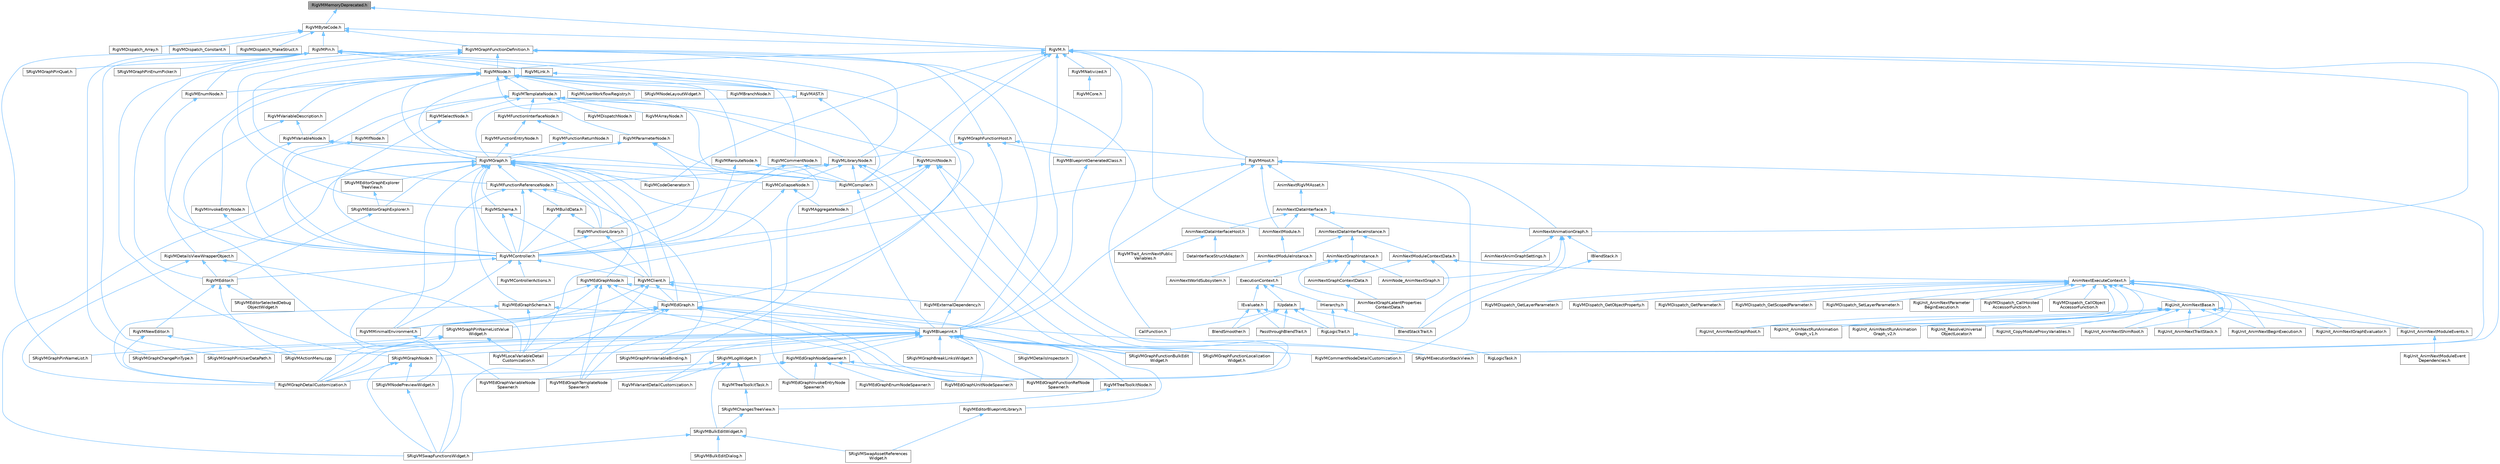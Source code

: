 digraph "RigVMMemoryDeprecated.h"
{
 // INTERACTIVE_SVG=YES
 // LATEX_PDF_SIZE
  bgcolor="transparent";
  edge [fontname=Helvetica,fontsize=10,labelfontname=Helvetica,labelfontsize=10];
  node [fontname=Helvetica,fontsize=10,shape=box,height=0.2,width=0.4];
  Node1 [id="Node000001",label="RigVMMemoryDeprecated.h",height=0.2,width=0.4,color="gray40", fillcolor="grey60", style="filled", fontcolor="black",tooltip=" "];
  Node1 -> Node2 [id="edge1_Node000001_Node000002",dir="back",color="steelblue1",style="solid",tooltip=" "];
  Node2 [id="Node000002",label="RigVM.h",height=0.2,width=0.4,color="grey40", fillcolor="white", style="filled",URL="$d0/d5e/RigVM_8h.html",tooltip=" "];
  Node2 -> Node3 [id="edge2_Node000002_Node000003",dir="back",color="steelblue1",style="solid",tooltip=" "];
  Node3 [id="Node000003",label="AnimNextAnimationGraph.h",height=0.2,width=0.4,color="grey40", fillcolor="white", style="filled",URL="$d4/dc3/AnimNextAnimationGraph_8h.html",tooltip=" "];
  Node3 -> Node4 [id="edge3_Node000003_Node000004",dir="back",color="steelblue1",style="solid",tooltip=" "];
  Node4 [id="Node000004",label="AnimNextAnimGraphSettings.h",height=0.2,width=0.4,color="grey40", fillcolor="white", style="filled",URL="$d9/da8/AnimNextAnimGraphSettings_8h.html",tooltip=" "];
  Node3 -> Node5 [id="edge4_Node000003_Node000005",dir="back",color="steelblue1",style="solid",tooltip=" "];
  Node5 [id="Node000005",label="AnimNode_AnimNextGraph.h",height=0.2,width=0.4,color="grey40", fillcolor="white", style="filled",URL="$d5/d20/AnimNode__AnimNextGraph_8h.html",tooltip=" "];
  Node3 -> Node6 [id="edge5_Node000003_Node000006",dir="back",color="steelblue1",style="solid",tooltip=" "];
  Node6 [id="Node000006",label="BlendStackTrait.h",height=0.2,width=0.4,color="grey40", fillcolor="white", style="filled",URL="$dd/dc9/BlendStackTrait_8h.html",tooltip=" "];
  Node3 -> Node7 [id="edge6_Node000003_Node000007",dir="back",color="steelblue1",style="solid",tooltip=" "];
  Node7 [id="Node000007",label="IBlendStack.h",height=0.2,width=0.4,color="grey40", fillcolor="white", style="filled",URL="$df/d73/IBlendStack_8h.html",tooltip=" "];
  Node7 -> Node6 [id="edge7_Node000007_Node000006",dir="back",color="steelblue1",style="solid",tooltip=" "];
  Node2 -> Node8 [id="edge8_Node000002_Node000008",dir="back",color="steelblue1",style="solid",tooltip=" "];
  Node8 [id="Node000008",label="AnimNextModule.h",height=0.2,width=0.4,color="grey40", fillcolor="white", style="filled",URL="$d1/dac/AnimNextModule_8h.html",tooltip=" "];
  Node8 -> Node9 [id="edge9_Node000008_Node000009",dir="back",color="steelblue1",style="solid",tooltip=" "];
  Node9 [id="Node000009",label="AnimNextModuleInstance.h",height=0.2,width=0.4,color="grey40", fillcolor="white", style="filled",URL="$d7/dbe/AnimNextModuleInstance_8h.html",tooltip=" "];
  Node9 -> Node10 [id="edge10_Node000009_Node000010",dir="back",color="steelblue1",style="solid",tooltip=" "];
  Node10 [id="Node000010",label="AnimNextWorldSubsystem.h",height=0.2,width=0.4,color="grey40", fillcolor="white", style="filled",URL="$df/d2f/AnimNextWorldSubsystem_8h.html",tooltip=" "];
  Node2 -> Node11 [id="edge11_Node000002_Node000011",dir="back",color="steelblue1",style="solid",tooltip=" "];
  Node11 [id="Node000011",label="RigVMBlueprint.h",height=0.2,width=0.4,color="grey40", fillcolor="white", style="filled",URL="$df/d44/RigVMBlueprint_8h.html",tooltip=" "];
  Node11 -> Node12 [id="edge12_Node000011_Node000012",dir="back",color="steelblue1",style="solid",tooltip=" "];
  Node12 [id="Node000012",label="RigVMCommentNodeDetailCustomization.h",height=0.2,width=0.4,color="grey40", fillcolor="white", style="filled",URL="$de/ddb/RigVMCommentNodeDetailCustomization_8h.html",tooltip=" "];
  Node11 -> Node13 [id="edge13_Node000011_Node000013",dir="back",color="steelblue1",style="solid",tooltip=" "];
  Node13 [id="Node000013",label="RigVMEdGraphFunctionRefNode\lSpawner.h",height=0.2,width=0.4,color="grey40", fillcolor="white", style="filled",URL="$d3/d16/RigVMEdGraphFunctionRefNodeSpawner_8h.html",tooltip=" "];
  Node11 -> Node14 [id="edge14_Node000011_Node000014",dir="back",color="steelblue1",style="solid",tooltip=" "];
  Node14 [id="Node000014",label="RigVMEdGraphNodeSpawner.h",height=0.2,width=0.4,color="grey40", fillcolor="white", style="filled",URL="$d4/d8b/RigVMEdGraphNodeSpawner_8h.html",tooltip=" "];
  Node14 -> Node15 [id="edge15_Node000014_Node000015",dir="back",color="steelblue1",style="solid",tooltip=" "];
  Node15 [id="Node000015",label="RigVMEdGraphEnumNodeSpawner.h",height=0.2,width=0.4,color="grey40", fillcolor="white", style="filled",URL="$d3/dfd/RigVMEdGraphEnumNodeSpawner_8h.html",tooltip=" "];
  Node14 -> Node13 [id="edge16_Node000014_Node000013",dir="back",color="steelblue1",style="solid",tooltip=" "];
  Node14 -> Node16 [id="edge17_Node000014_Node000016",dir="back",color="steelblue1",style="solid",tooltip=" "];
  Node16 [id="Node000016",label="RigVMEdGraphInvokeEntryNode\lSpawner.h",height=0.2,width=0.4,color="grey40", fillcolor="white", style="filled",URL="$d9/de6/RigVMEdGraphInvokeEntryNodeSpawner_8h.html",tooltip=" "];
  Node14 -> Node17 [id="edge18_Node000014_Node000017",dir="back",color="steelblue1",style="solid",tooltip=" "];
  Node17 [id="Node000017",label="RigVMEdGraphTemplateNode\lSpawner.h",height=0.2,width=0.4,color="grey40", fillcolor="white", style="filled",URL="$d9/d6c/RigVMEdGraphTemplateNodeSpawner_8h.html",tooltip=" "];
  Node14 -> Node18 [id="edge19_Node000014_Node000018",dir="back",color="steelblue1",style="solid",tooltip=" "];
  Node18 [id="Node000018",label="RigVMEdGraphUnitNodeSpawner.h",height=0.2,width=0.4,color="grey40", fillcolor="white", style="filled",URL="$d3/d6b/RigVMEdGraphUnitNodeSpawner_8h.html",tooltip=" "];
  Node14 -> Node19 [id="edge20_Node000014_Node000019",dir="back",color="steelblue1",style="solid",tooltip=" "];
  Node19 [id="Node000019",label="RigVMEdGraphVariableNode\lSpawner.h",height=0.2,width=0.4,color="grey40", fillcolor="white", style="filled",URL="$d0/d83/RigVMEdGraphVariableNodeSpawner_8h.html",tooltip=" "];
  Node11 -> Node18 [id="edge21_Node000011_Node000018",dir="back",color="steelblue1",style="solid",tooltip=" "];
  Node11 -> Node20 [id="edge22_Node000011_Node000020",dir="back",color="steelblue1",style="solid",tooltip=" "];
  Node20 [id="Node000020",label="RigVMEditorBlueprintLibrary.h",height=0.2,width=0.4,color="grey40", fillcolor="white", style="filled",URL="$d9/d31/RigVMEditorBlueprintLibrary_8h.html",tooltip=" "];
  Node20 -> Node21 [id="edge23_Node000020_Node000021",dir="back",color="steelblue1",style="solid",tooltip=" "];
  Node21 [id="Node000021",label="SRigVMSwapAssetReferences\lWidget.h",height=0.2,width=0.4,color="grey40", fillcolor="white", style="filled",URL="$db/d3f/SRigVMSwapAssetReferencesWidget_8h.html",tooltip=" "];
  Node11 -> Node22 [id="edge24_Node000011_Node000022",dir="back",color="steelblue1",style="solid",tooltip=" "];
  Node22 [id="Node000022",label="RigVMGraphDetailCustomization.h",height=0.2,width=0.4,color="grey40", fillcolor="white", style="filled",URL="$da/d8c/RigVMGraphDetailCustomization_8h.html",tooltip=" "];
  Node11 -> Node23 [id="edge25_Node000011_Node000023",dir="back",color="steelblue1",style="solid",tooltip=" "];
  Node23 [id="Node000023",label="RigVMLocalVariableDetail\lCustomization.h",height=0.2,width=0.4,color="grey40", fillcolor="white", style="filled",URL="$de/de8/RigVMLocalVariableDetailCustomization_8h.html",tooltip=" "];
  Node11 -> Node24 [id="edge26_Node000011_Node000024",dir="back",color="steelblue1",style="solid",tooltip=" "];
  Node24 [id="Node000024",label="RigVMTreeToolkitNode.h",height=0.2,width=0.4,color="grey40", fillcolor="white", style="filled",URL="$dc/d84/RigVMTreeToolkitNode_8h.html",tooltip=" "];
  Node24 -> Node25 [id="edge27_Node000024_Node000025",dir="back",color="steelblue1",style="solid",tooltip=" "];
  Node25 [id="Node000025",label="SRigVMChangesTreeView.h",height=0.2,width=0.4,color="grey40", fillcolor="white", style="filled",URL="$dd/d83/SRigVMChangesTreeView_8h.html",tooltip=" "];
  Node25 -> Node26 [id="edge28_Node000025_Node000026",dir="back",color="steelblue1",style="solid",tooltip=" "];
  Node26 [id="Node000026",label="SRigVMBulkEditWidget.h",height=0.2,width=0.4,color="grey40", fillcolor="white", style="filled",URL="$d7/dab/SRigVMBulkEditWidget_8h.html",tooltip=" "];
  Node26 -> Node27 [id="edge29_Node000026_Node000027",dir="back",color="steelblue1",style="solid",tooltip=" "];
  Node27 [id="Node000027",label="SRigVMBulkEditDialog.h",height=0.2,width=0.4,color="grey40", fillcolor="white", style="filled",URL="$dd/d89/SRigVMBulkEditDialog_8h.html",tooltip=" "];
  Node26 -> Node21 [id="edge30_Node000026_Node000021",dir="back",color="steelblue1",style="solid",tooltip=" "];
  Node26 -> Node28 [id="edge31_Node000026_Node000028",dir="back",color="steelblue1",style="solid",tooltip=" "];
  Node28 [id="Node000028",label="SRigVMSwapFunctionsWidget.h",height=0.2,width=0.4,color="grey40", fillcolor="white", style="filled",URL="$d0/da2/SRigVMSwapFunctionsWidget_8h.html",tooltip=" "];
  Node11 -> Node29 [id="edge32_Node000011_Node000029",dir="back",color="steelblue1",style="solid",tooltip=" "];
  Node29 [id="Node000029",label="RigVMVariantDetailCustomization.h",height=0.2,width=0.4,color="grey40", fillcolor="white", style="filled",URL="$d2/db8/RigVMVariantDetailCustomization_8h.html",tooltip=" "];
  Node11 -> Node30 [id="edge33_Node000011_Node000030",dir="back",color="steelblue1",style="solid",tooltip=" "];
  Node30 [id="Node000030",label="SRigVMActionMenu.cpp",height=0.2,width=0.4,color="grey40", fillcolor="white", style="filled",URL="$dc/d4c/SRigVMActionMenu_8cpp.html",tooltip=" "];
  Node11 -> Node31 [id="edge34_Node000011_Node000031",dir="back",color="steelblue1",style="solid",tooltip=" "];
  Node31 [id="Node000031",label="SRigVMDetailsInspector.h",height=0.2,width=0.4,color="grey40", fillcolor="white", style="filled",URL="$df/dfb/SRigVMDetailsInspector_8h.html",tooltip=" "];
  Node11 -> Node32 [id="edge35_Node000011_Node000032",dir="back",color="steelblue1",style="solid",tooltip=" "];
  Node32 [id="Node000032",label="SRigVMExecutionStackView.h",height=0.2,width=0.4,color="grey40", fillcolor="white", style="filled",URL="$d9/d2b/SRigVMExecutionStackView_8h.html",tooltip=" "];
  Node11 -> Node33 [id="edge36_Node000011_Node000033",dir="back",color="steelblue1",style="solid",tooltip=" "];
  Node33 [id="Node000033",label="SRigVMGraphBreakLinksWidget.h",height=0.2,width=0.4,color="grey40", fillcolor="white", style="filled",URL="$d8/d4a/SRigVMGraphBreakLinksWidget_8h.html",tooltip=" "];
  Node11 -> Node34 [id="edge37_Node000011_Node000034",dir="back",color="steelblue1",style="solid",tooltip=" "];
  Node34 [id="Node000034",label="SRigVMGraphChangePinType.h",height=0.2,width=0.4,color="grey40", fillcolor="white", style="filled",URL="$d4/da7/SRigVMGraphChangePinType_8h.html",tooltip=" "];
  Node11 -> Node35 [id="edge38_Node000011_Node000035",dir="back",color="steelblue1",style="solid",tooltip=" "];
  Node35 [id="Node000035",label="SRigVMGraphFunctionBulkEdit\lWidget.h",height=0.2,width=0.4,color="grey40", fillcolor="white", style="filled",URL="$db/dbf/SRigVMGraphFunctionBulkEditWidget_8h.html",tooltip=" "];
  Node11 -> Node36 [id="edge39_Node000011_Node000036",dir="back",color="steelblue1",style="solid",tooltip=" "];
  Node36 [id="Node000036",label="SRigVMGraphFunctionLocalization\lWidget.h",height=0.2,width=0.4,color="grey40", fillcolor="white", style="filled",URL="$dd/d59/SRigVMGraphFunctionLocalizationWidget_8h.html",tooltip=" "];
  Node11 -> Node37 [id="edge40_Node000011_Node000037",dir="back",color="steelblue1",style="solid",tooltip=" "];
  Node37 [id="Node000037",label="SRigVMGraphNode.h",height=0.2,width=0.4,color="grey40", fillcolor="white", style="filled",URL="$d0/d1e/SRigVMGraphNode_8h.html",tooltip=" "];
  Node37 -> Node22 [id="edge41_Node000037_Node000022",dir="back",color="steelblue1",style="solid",tooltip=" "];
  Node37 -> Node38 [id="edge42_Node000037_Node000038",dir="back",color="steelblue1",style="solid",tooltip=" "];
  Node38 [id="Node000038",label="SRigVMNodePreviewWidget.h",height=0.2,width=0.4,color="grey40", fillcolor="white", style="filled",URL="$d5/d72/SRigVMNodePreviewWidget_8h.html",tooltip=" "];
  Node38 -> Node28 [id="edge43_Node000038_Node000028",dir="back",color="steelblue1",style="solid",tooltip=" "];
  Node37 -> Node28 [id="edge44_Node000037_Node000028",dir="back",color="steelblue1",style="solid",tooltip=" "];
  Node11 -> Node39 [id="edge45_Node000011_Node000039",dir="back",color="steelblue1",style="solid",tooltip=" "];
  Node39 [id="Node000039",label="SRigVMGraphPinUserDataPath.h",height=0.2,width=0.4,color="grey40", fillcolor="white", style="filled",URL="$d5/d31/SRigVMGraphPinUserDataPath_8h.html",tooltip=" "];
  Node11 -> Node40 [id="edge46_Node000011_Node000040",dir="back",color="steelblue1",style="solid",tooltip=" "];
  Node40 [id="Node000040",label="SRigVMGraphPinVariableBinding.h",height=0.2,width=0.4,color="grey40", fillcolor="white", style="filled",URL="$db/dca/SRigVMGraphPinVariableBinding_8h.html",tooltip=" "];
  Node11 -> Node41 [id="edge47_Node000011_Node000041",dir="back",color="steelblue1",style="solid",tooltip=" "];
  Node41 [id="Node000041",label="SRigVMLogWidget.h",height=0.2,width=0.4,color="grey40", fillcolor="white", style="filled",URL="$d9/dab/SRigVMLogWidget_8h.html",tooltip=" "];
  Node41 -> Node22 [id="edge48_Node000041_Node000022",dir="back",color="steelblue1",style="solid",tooltip=" "];
  Node41 -> Node42 [id="edge49_Node000041_Node000042",dir="back",color="steelblue1",style="solid",tooltip=" "];
  Node42 [id="Node000042",label="RigVMTreeToolkitTask.h",height=0.2,width=0.4,color="grey40", fillcolor="white", style="filled",URL="$d1/dd5/RigVMTreeToolkitTask_8h.html",tooltip=" "];
  Node42 -> Node25 [id="edge50_Node000042_Node000025",dir="back",color="steelblue1",style="solid",tooltip=" "];
  Node41 -> Node29 [id="edge51_Node000041_Node000029",dir="back",color="steelblue1",style="solid",tooltip=" "];
  Node41 -> Node26 [id="edge52_Node000041_Node000026",dir="back",color="steelblue1",style="solid",tooltip=" "];
  Node2 -> Node43 [id="edge53_Node000002_Node000043",dir="back",color="steelblue1",style="solid",tooltip=" "];
  Node43 [id="Node000043",label="RigVMBlueprintGeneratedClass.h",height=0.2,width=0.4,color="grey40", fillcolor="white", style="filled",URL="$d4/dec/RigVMBlueprintGeneratedClass_8h.html",tooltip=" "];
  Node43 -> Node11 [id="edge54_Node000043_Node000011",dir="back",color="steelblue1",style="solid",tooltip=" "];
  Node2 -> Node44 [id="edge55_Node000002_Node000044",dir="back",color="steelblue1",style="solid",tooltip=" "];
  Node44 [id="Node000044",label="RigVMCodeGenerator.h",height=0.2,width=0.4,color="grey40", fillcolor="white", style="filled",URL="$d4/d2b/RigVMCodeGenerator_8h.html",tooltip=" "];
  Node2 -> Node45 [id="edge56_Node000002_Node000045",dir="back",color="steelblue1",style="solid",tooltip=" "];
  Node45 [id="Node000045",label="RigVMCompiler.h",height=0.2,width=0.4,color="grey40", fillcolor="white", style="filled",URL="$d7/d63/RigVMCompiler_8h.html",tooltip=" "];
  Node45 -> Node11 [id="edge57_Node000045_Node000011",dir="back",color="steelblue1",style="solid",tooltip=" "];
  Node2 -> Node46 [id="edge58_Node000002_Node000046",dir="back",color="steelblue1",style="solid",tooltip=" "];
  Node46 [id="Node000046",label="RigVMEdGraph.h",height=0.2,width=0.4,color="grey40", fillcolor="white", style="filled",URL="$d9/d8c/RigVMEdGraph_8h.html",tooltip=" "];
  Node46 -> Node11 [id="edge59_Node000046_Node000011",dir="back",color="steelblue1",style="solid",tooltip=" "];
  Node46 -> Node13 [id="edge60_Node000046_Node000013",dir="back",color="steelblue1",style="solid",tooltip=" "];
  Node46 -> Node17 [id="edge61_Node000046_Node000017",dir="back",color="steelblue1",style="solid",tooltip=" "];
  Node46 -> Node18 [id="edge62_Node000046_Node000018",dir="back",color="steelblue1",style="solid",tooltip=" "];
  Node46 -> Node22 [id="edge63_Node000046_Node000022",dir="back",color="steelblue1",style="solid",tooltip=" "];
  Node46 -> Node23 [id="edge64_Node000046_Node000023",dir="back",color="steelblue1",style="solid",tooltip=" "];
  Node46 -> Node47 [id="edge65_Node000046_Node000047",dir="back",color="steelblue1",style="solid",tooltip=" "];
  Node47 [id="Node000047",label="RigVMMinimalEnvironment.h",height=0.2,width=0.4,color="grey40", fillcolor="white", style="filled",URL="$d4/d4a/RigVMMinimalEnvironment_8h.html",tooltip=" "];
  Node47 -> Node38 [id="edge66_Node000047_Node000038",dir="back",color="steelblue1",style="solid",tooltip=" "];
  Node46 -> Node32 [id="edge67_Node000046_Node000032",dir="back",color="steelblue1",style="solid",tooltip=" "];
  Node46 -> Node48 [id="edge68_Node000046_Node000048",dir="back",color="steelblue1",style="solid",tooltip=" "];
  Node48 [id="Node000048",label="SRigVMGraphPinNameListValue\lWidget.h",height=0.2,width=0.4,color="grey40", fillcolor="white", style="filled",URL="$dc/dac/SRigVMGraphPinNameListValueWidget_8h.html",tooltip=" "];
  Node48 -> Node22 [id="edge69_Node000048_Node000022",dir="back",color="steelblue1",style="solid",tooltip=" "];
  Node48 -> Node23 [id="edge70_Node000048_Node000023",dir="back",color="steelblue1",style="solid",tooltip=" "];
  Node48 -> Node49 [id="edge71_Node000048_Node000049",dir="back",color="steelblue1",style="solid",tooltip=" "];
  Node49 [id="Node000049",label="SRigVMGraphPinNameList.h",height=0.2,width=0.4,color="grey40", fillcolor="white", style="filled",URL="$d7/dfc/SRigVMGraphPinNameList_8h.html",tooltip=" "];
  Node2 -> Node50 [id="edge72_Node000002_Node000050",dir="back",color="steelblue1",style="solid",tooltip=" "];
  Node50 [id="Node000050",label="RigVMHost.h",height=0.2,width=0.4,color="grey40", fillcolor="white", style="filled",URL="$d5/d04/RigVMHost_8h.html",tooltip=" "];
  Node50 -> Node3 [id="edge73_Node000050_Node000003",dir="back",color="steelblue1",style="solid",tooltip=" "];
  Node50 -> Node8 [id="edge74_Node000050_Node000008",dir="back",color="steelblue1",style="solid",tooltip=" "];
  Node50 -> Node51 [id="edge75_Node000050_Node000051",dir="back",color="steelblue1",style="solid",tooltip=" "];
  Node51 [id="Node000051",label="AnimNextRigVMAsset.h",height=0.2,width=0.4,color="grey40", fillcolor="white", style="filled",URL="$d8/d0c/AnimNextRigVMAsset_8h.html",tooltip=" "];
  Node51 -> Node52 [id="edge76_Node000051_Node000052",dir="back",color="steelblue1",style="solid",tooltip=" "];
  Node52 [id="Node000052",label="AnimNextDataInterface.h",height=0.2,width=0.4,color="grey40", fillcolor="white", style="filled",URL="$d6/d96/AnimNextDataInterface_8h.html",tooltip=" "];
  Node52 -> Node3 [id="edge77_Node000052_Node000003",dir="back",color="steelblue1",style="solid",tooltip=" "];
  Node52 -> Node53 [id="edge78_Node000052_Node000053",dir="back",color="steelblue1",style="solid",tooltip=" "];
  Node53 [id="Node000053",label="AnimNextDataInterfaceHost.h",height=0.2,width=0.4,color="grey40", fillcolor="white", style="filled",URL="$d8/d6b/AnimNextDataInterfaceHost_8h.html",tooltip=" "];
  Node53 -> Node54 [id="edge79_Node000053_Node000054",dir="back",color="steelblue1",style="solid",tooltip=" "];
  Node54 [id="Node000054",label="DataInterfaceStructAdapter.h",height=0.2,width=0.4,color="grey40", fillcolor="white", style="filled",URL="$d9/ded/DataInterfaceStructAdapter_8h.html",tooltip=" "];
  Node53 -> Node55 [id="edge80_Node000053_Node000055",dir="back",color="steelblue1",style="solid",tooltip=" "];
  Node55 [id="Node000055",label="RigVMTrait_AnimNextPublic\lVariables.h",height=0.2,width=0.4,color="grey40", fillcolor="white", style="filled",URL="$d8/d5a/RigVMTrait__AnimNextPublicVariables_8h.html",tooltip=" "];
  Node52 -> Node56 [id="edge81_Node000052_Node000056",dir="back",color="steelblue1",style="solid",tooltip=" "];
  Node56 [id="Node000056",label="AnimNextDataInterfaceInstance.h",height=0.2,width=0.4,color="grey40", fillcolor="white", style="filled",URL="$d4/dc0/AnimNextDataInterfaceInstance_8h.html",tooltip=" "];
  Node56 -> Node57 [id="edge82_Node000056_Node000057",dir="back",color="steelblue1",style="solid",tooltip=" "];
  Node57 [id="Node000057",label="AnimNextGraphInstance.h",height=0.2,width=0.4,color="grey40", fillcolor="white", style="filled",URL="$df/d5e/AnimNextGraphInstance_8h.html",tooltip=" "];
  Node57 -> Node58 [id="edge83_Node000057_Node000058",dir="back",color="steelblue1",style="solid",tooltip=" "];
  Node58 [id="Node000058",label="AnimNextGraphContextData.h",height=0.2,width=0.4,color="grey40", fillcolor="white", style="filled",URL="$d6/d0a/AnimNextGraphContextData_8h.html",tooltip=" "];
  Node58 -> Node59 [id="edge84_Node000058_Node000059",dir="back",color="steelblue1",style="solid",tooltip=" "];
  Node59 [id="Node000059",label="AnimNextGraphLatentProperties\lContextData.h",height=0.2,width=0.4,color="grey40", fillcolor="white", style="filled",URL="$da/d49/AnimNextGraphLatentPropertiesContextData_8h.html",tooltip=" "];
  Node57 -> Node59 [id="edge85_Node000057_Node000059",dir="back",color="steelblue1",style="solid",tooltip=" "];
  Node57 -> Node5 [id="edge86_Node000057_Node000005",dir="back",color="steelblue1",style="solid",tooltip=" "];
  Node57 -> Node60 [id="edge87_Node000057_Node000060",dir="back",color="steelblue1",style="solid",tooltip=" "];
  Node60 [id="Node000060",label="ExecutionContext.h",height=0.2,width=0.4,color="grey40", fillcolor="white", style="filled",URL="$d2/da1/ExecutionContext_8h.html",tooltip=" "];
  Node60 -> Node61 [id="edge88_Node000060_Node000061",dir="back",color="steelblue1",style="solid",tooltip=" "];
  Node61 [id="Node000061",label="IEvaluate.h",height=0.2,width=0.4,color="grey40", fillcolor="white", style="filled",URL="$d8/d35/IEvaluate_8h.html",tooltip=" "];
  Node61 -> Node62 [id="edge89_Node000061_Node000062",dir="back",color="steelblue1",style="solid",tooltip=" "];
  Node62 [id="Node000062",label="BlendSmoother.h",height=0.2,width=0.4,color="grey40", fillcolor="white", style="filled",URL="$d8/d3e/BlendSmoother_8h.html",tooltip=" "];
  Node61 -> Node63 [id="edge90_Node000061_Node000063",dir="back",color="steelblue1",style="solid",tooltip=" "];
  Node63 [id="Node000063",label="PassthroughBlendTrait.h",height=0.2,width=0.4,color="grey40", fillcolor="white", style="filled",URL="$d7/d0b/PassthroughBlendTrait_8h.html",tooltip=" "];
  Node61 -> Node64 [id="edge91_Node000061_Node000064",dir="back",color="steelblue1",style="solid",tooltip=" "];
  Node64 [id="Node000064",label="RigLogicTrait.h",height=0.2,width=0.4,color="grey40", fillcolor="white", style="filled",URL="$d7/dfd/RigLogicTrait_8h.html",tooltip=" "];
  Node64 -> Node65 [id="edge92_Node000064_Node000065",dir="back",color="steelblue1",style="solid",tooltip=" "];
  Node65 [id="Node000065",label="RigLogicTask.h",height=0.2,width=0.4,color="grey40", fillcolor="white", style="filled",URL="$dd/de7/RigLogicTask_8h.html",tooltip=" "];
  Node60 -> Node66 [id="edge93_Node000060_Node000066",dir="back",color="steelblue1",style="solid",tooltip=" "];
  Node66 [id="Node000066",label="IHierarchy.h",height=0.2,width=0.4,color="grey40", fillcolor="white", style="filled",URL="$d6/d76/IHierarchy_8h.html",tooltip=" "];
  Node66 -> Node6 [id="edge94_Node000066_Node000006",dir="back",color="steelblue1",style="solid",tooltip=" "];
  Node66 -> Node64 [id="edge95_Node000066_Node000064",dir="back",color="steelblue1",style="solid",tooltip=" "];
  Node60 -> Node67 [id="edge96_Node000060_Node000067",dir="back",color="steelblue1",style="solid",tooltip=" "];
  Node67 [id="Node000067",label="IUpdate.h",height=0.2,width=0.4,color="grey40", fillcolor="white", style="filled",URL="$d9/d18/IUpdate_8h.html",tooltip=" "];
  Node67 -> Node62 [id="edge97_Node000067_Node000062",dir="back",color="steelblue1",style="solid",tooltip=" "];
  Node67 -> Node6 [id="edge98_Node000067_Node000006",dir="back",color="steelblue1",style="solid",tooltip=" "];
  Node67 -> Node68 [id="edge99_Node000067_Node000068",dir="back",color="steelblue1",style="solid",tooltip=" "];
  Node68 [id="Node000068",label="CallFunction.h",height=0.2,width=0.4,color="grey40", fillcolor="white", style="filled",URL="$d0/dcd/CallFunction_8h.html",tooltip=" "];
  Node67 -> Node63 [id="edge100_Node000067_Node000063",dir="back",color="steelblue1",style="solid",tooltip=" "];
  Node67 -> Node64 [id="edge101_Node000067_Node000064",dir="back",color="steelblue1",style="solid",tooltip=" "];
  Node56 -> Node69 [id="edge102_Node000056_Node000069",dir="back",color="steelblue1",style="solid",tooltip=" "];
  Node69 [id="Node000069",label="AnimNextModuleContextData.h",height=0.2,width=0.4,color="grey40", fillcolor="white", style="filled",URL="$d8/d3c/AnimNextModuleContextData_8h.html",tooltip=" "];
  Node69 -> Node70 [id="edge103_Node000069_Node000070",dir="back",color="steelblue1",style="solid",tooltip=" "];
  Node70 [id="Node000070",label="AnimNextExecuteContext.h",height=0.2,width=0.4,color="grey40", fillcolor="white", style="filled",URL="$de/da5/AnimNextExecuteContext_8h.html",tooltip=" "];
  Node70 -> Node71 [id="edge104_Node000070_Node000071",dir="back",color="steelblue1",style="solid",tooltip=" "];
  Node71 [id="Node000071",label="RigUnit_AnimNextBase.h",height=0.2,width=0.4,color="grey40", fillcolor="white", style="filled",URL="$df/d32/RigUnit__AnimNextBase_8h.html",tooltip=" "];
  Node71 -> Node72 [id="edge105_Node000071_Node000072",dir="back",color="steelblue1",style="solid",tooltip=" "];
  Node72 [id="Node000072",label="RigUnit_AnimNextBeginExecution.h",height=0.2,width=0.4,color="grey40", fillcolor="white", style="filled",URL="$df/d5a/RigUnit__AnimNextBeginExecution_8h.html",tooltip=" "];
  Node71 -> Node73 [id="edge106_Node000071_Node000073",dir="back",color="steelblue1",style="solid",tooltip=" "];
  Node73 [id="Node000073",label="RigUnit_AnimNextGraphEvaluator.h",height=0.2,width=0.4,color="grey40", fillcolor="white", style="filled",URL="$db/dea/RigUnit__AnimNextGraphEvaluator_8h.html",tooltip=" "];
  Node71 -> Node74 [id="edge107_Node000071_Node000074",dir="back",color="steelblue1",style="solid",tooltip=" "];
  Node74 [id="Node000074",label="RigUnit_AnimNextGraphRoot.h",height=0.2,width=0.4,color="grey40", fillcolor="white", style="filled",URL="$db/db2/RigUnit__AnimNextGraphRoot_8h.html",tooltip=" "];
  Node71 -> Node75 [id="edge108_Node000071_Node000075",dir="back",color="steelblue1",style="solid",tooltip=" "];
  Node75 [id="Node000075",label="RigUnit_AnimNextModuleEvents.h",height=0.2,width=0.4,color="grey40", fillcolor="white", style="filled",URL="$db/d6a/RigUnit__AnimNextModuleEvents_8h.html",tooltip=" "];
  Node75 -> Node76 [id="edge109_Node000075_Node000076",dir="back",color="steelblue1",style="solid",tooltip=" "];
  Node76 [id="Node000076",label="RigUnit_AnimNextModuleEvent\lDependencies.h",height=0.2,width=0.4,color="grey40", fillcolor="white", style="filled",URL="$d3/dde/RigUnit__AnimNextModuleEventDependencies_8h.html",tooltip=" "];
  Node71 -> Node77 [id="edge110_Node000071_Node000077",dir="back",color="steelblue1",style="solid",tooltip=" "];
  Node77 [id="Node000077",label="RigUnit_AnimNextRunAnimation\lGraph_v1.h",height=0.2,width=0.4,color="grey40", fillcolor="white", style="filled",URL="$d1/df7/RigUnit__AnimNextRunAnimationGraph__v1_8h.html",tooltip=" "];
  Node71 -> Node78 [id="edge111_Node000071_Node000078",dir="back",color="steelblue1",style="solid",tooltip=" "];
  Node78 [id="Node000078",label="RigUnit_AnimNextRunAnimation\lGraph_v2.h",height=0.2,width=0.4,color="grey40", fillcolor="white", style="filled",URL="$d6/d84/RigUnit__AnimNextRunAnimationGraph__v2_8h.html",tooltip=" "];
  Node71 -> Node79 [id="edge112_Node000071_Node000079",dir="back",color="steelblue1",style="solid",tooltip=" "];
  Node79 [id="Node000079",label="RigUnit_AnimNextShimRoot.h",height=0.2,width=0.4,color="grey40", fillcolor="white", style="filled",URL="$de/d67/RigUnit__AnimNextShimRoot_8h.html",tooltip=" "];
  Node71 -> Node80 [id="edge113_Node000071_Node000080",dir="back",color="steelblue1",style="solid",tooltip=" "];
  Node80 [id="Node000080",label="RigUnit_AnimNextTraitStack.h",height=0.2,width=0.4,color="grey40", fillcolor="white", style="filled",URL="$d0/d14/RigUnit__AnimNextTraitStack_8h.html",tooltip=" "];
  Node71 -> Node81 [id="edge114_Node000071_Node000081",dir="back",color="steelblue1",style="solid",tooltip=" "];
  Node81 [id="Node000081",label="RigUnit_CopyModuleProxyVariables.h",height=0.2,width=0.4,color="grey40", fillcolor="white", style="filled",URL="$d8/d2f/RigUnit__CopyModuleProxyVariables_8h.html",tooltip=" "];
  Node71 -> Node82 [id="edge115_Node000071_Node000082",dir="back",color="steelblue1",style="solid",tooltip=" "];
  Node82 [id="Node000082",label="RigUnit_ResolveUniversal\lObjectLocator.h",height=0.2,width=0.4,color="grey40", fillcolor="white", style="filled",URL="$d2/d10/RigUnit__ResolveUniversalObjectLocator_8h.html",tooltip=" "];
  Node70 -> Node72 [id="edge116_Node000070_Node000072",dir="back",color="steelblue1",style="solid",tooltip=" "];
  Node70 -> Node73 [id="edge117_Node000070_Node000073",dir="back",color="steelblue1",style="solid",tooltip=" "];
  Node70 -> Node74 [id="edge118_Node000070_Node000074",dir="back",color="steelblue1",style="solid",tooltip=" "];
  Node70 -> Node75 [id="edge119_Node000070_Node000075",dir="back",color="steelblue1",style="solid",tooltip=" "];
  Node70 -> Node83 [id="edge120_Node000070_Node000083",dir="back",color="steelblue1",style="solid",tooltip=" "];
  Node83 [id="Node000083",label="RigUnit_AnimNextParameter\lBeginExecution.h",height=0.2,width=0.4,color="grey40", fillcolor="white", style="filled",URL="$df/d50/RigUnit__AnimNextParameterBeginExecution_8h.html",tooltip=" "];
  Node70 -> Node77 [id="edge121_Node000070_Node000077",dir="back",color="steelblue1",style="solid",tooltip=" "];
  Node70 -> Node78 [id="edge122_Node000070_Node000078",dir="back",color="steelblue1",style="solid",tooltip=" "];
  Node70 -> Node79 [id="edge123_Node000070_Node000079",dir="back",color="steelblue1",style="solid",tooltip=" "];
  Node70 -> Node80 [id="edge124_Node000070_Node000080",dir="back",color="steelblue1",style="solid",tooltip=" "];
  Node70 -> Node84 [id="edge125_Node000070_Node000084",dir="back",color="steelblue1",style="solid",tooltip=" "];
  Node84 [id="Node000084",label="RigVMDispatch_CallHoisted\lAccessorFunction.h",height=0.2,width=0.4,color="grey40", fillcolor="white", style="filled",URL="$d1/d9e/RigVMDispatch__CallHoistedAccessorFunction_8h.html",tooltip=" "];
  Node70 -> Node85 [id="edge126_Node000070_Node000085",dir="back",color="steelblue1",style="solid",tooltip=" "];
  Node85 [id="Node000085",label="RigVMDispatch_CallObject\lAccessorFunction.h",height=0.2,width=0.4,color="grey40", fillcolor="white", style="filled",URL="$de/da6/RigVMDispatch__CallObjectAccessorFunction_8h.html",tooltip=" "];
  Node70 -> Node86 [id="edge127_Node000070_Node000086",dir="back",color="steelblue1",style="solid",tooltip=" "];
  Node86 [id="Node000086",label="RigVMDispatch_GetLayerParameter.h",height=0.2,width=0.4,color="grey40", fillcolor="white", style="filled",URL="$d1/dad/RigVMDispatch__GetLayerParameter_8h.html",tooltip=" "];
  Node70 -> Node87 [id="edge128_Node000070_Node000087",dir="back",color="steelblue1",style="solid",tooltip=" "];
  Node87 [id="Node000087",label="RigVMDispatch_GetObjectProperty.h",height=0.2,width=0.4,color="grey40", fillcolor="white", style="filled",URL="$d3/d6d/RigVMDispatch__GetObjectProperty_8h.html",tooltip=" "];
  Node70 -> Node88 [id="edge129_Node000070_Node000088",dir="back",color="steelblue1",style="solid",tooltip=" "];
  Node88 [id="Node000088",label="RigVMDispatch_GetParameter.h",height=0.2,width=0.4,color="grey40", fillcolor="white", style="filled",URL="$dd/d34/RigVMDispatch__GetParameter_8h.html",tooltip=" "];
  Node70 -> Node89 [id="edge130_Node000070_Node000089",dir="back",color="steelblue1",style="solid",tooltip=" "];
  Node89 [id="Node000089",label="RigVMDispatch_GetScopedParameter.h",height=0.2,width=0.4,color="grey40", fillcolor="white", style="filled",URL="$d0/dc7/RigVMDispatch__GetScopedParameter_8h.html",tooltip=" "];
  Node70 -> Node90 [id="edge131_Node000070_Node000090",dir="back",color="steelblue1",style="solid",tooltip=" "];
  Node90 [id="Node000090",label="RigVMDispatch_SetLayerParameter.h",height=0.2,width=0.4,color="grey40", fillcolor="white", style="filled",URL="$d8/de9/RigVMDispatch__SetLayerParameter_8h.html",tooltip=" "];
  Node69 -> Node58 [id="edge132_Node000069_Node000058",dir="back",color="steelblue1",style="solid",tooltip=" "];
  Node69 -> Node59 [id="edge133_Node000069_Node000059",dir="back",color="steelblue1",style="solid",tooltip=" "];
  Node56 -> Node9 [id="edge134_Node000056_Node000009",dir="back",color="steelblue1",style="solid",tooltip=" "];
  Node52 -> Node8 [id="edge135_Node000052_Node000008",dir="back",color="steelblue1",style="solid",tooltip=" "];
  Node50 -> Node11 [id="edge136_Node000050_Node000011",dir="back",color="steelblue1",style="solid",tooltip=" "];
  Node50 -> Node12 [id="edge137_Node000050_Node000012",dir="back",color="steelblue1",style="solid",tooltip=" "];
  Node50 -> Node23 [id="edge138_Node000050_Node000023",dir="back",color="steelblue1",style="solid",tooltip=" "];
  Node50 -> Node32 [id="edge139_Node000050_Node000032",dir="back",color="steelblue1",style="solid",tooltip=" "];
  Node2 -> Node91 [id="edge140_Node000002_Node000091",dir="back",color="steelblue1",style="solid",tooltip=" "];
  Node91 [id="Node000091",label="RigVMNativized.h",height=0.2,width=0.4,color="grey40", fillcolor="white", style="filled",URL="$df/d99/RigVMNativized_8h.html",tooltip=" "];
  Node91 -> Node92 [id="edge141_Node000091_Node000092",dir="back",color="steelblue1",style="solid",tooltip=" "];
  Node92 [id="Node000092",label="RigVMCore.h",height=0.2,width=0.4,color="grey40", fillcolor="white", style="filled",URL="$d3/dbd/RigVMCore_8h.html",tooltip=" "];
  Node2 -> Node93 [id="edge142_Node000002_Node000093",dir="back",color="steelblue1",style="solid",tooltip=" "];
  Node93 [id="Node000093",label="RigVMNode.h",height=0.2,width=0.4,color="grey40", fillcolor="white", style="filled",URL="$df/d31/RigVMNode_8h.html",tooltip=" "];
  Node93 -> Node94 [id="edge143_Node000093_Node000094",dir="back",color="steelblue1",style="solid",tooltip=" "];
  Node94 [id="Node000094",label="RigVMAST.h",height=0.2,width=0.4,color="grey40", fillcolor="white", style="filled",URL="$d9/d6d/RigVMAST_8h.html",tooltip=" "];
  Node94 -> Node45 [id="edge144_Node000094_Node000045",dir="back",color="steelblue1",style="solid",tooltip=" "];
  Node94 -> Node95 [id="edge145_Node000094_Node000095",dir="back",color="steelblue1",style="solid",tooltip=" "];
  Node95 [id="Node000095",label="RigVMGraph.h",height=0.2,width=0.4,color="grey40", fillcolor="white", style="filled",URL="$d7/dfd/RigVMGraph_8h.html",tooltip=" "];
  Node95 -> Node96 [id="edge146_Node000095_Node000096",dir="back",color="steelblue1",style="solid",tooltip=" "];
  Node96 [id="Node000096",label="RigVMClient.h",height=0.2,width=0.4,color="grey40", fillcolor="white", style="filled",URL="$db/d93/RigVMClient_8h.html",tooltip=" "];
  Node96 -> Node11 [id="edge147_Node000096_Node000011",dir="back",color="steelblue1",style="solid",tooltip=" "];
  Node96 -> Node46 [id="edge148_Node000096_Node000046",dir="back",color="steelblue1",style="solid",tooltip=" "];
  Node96 -> Node97 [id="edge149_Node000096_Node000097",dir="back",color="steelblue1",style="solid",tooltip=" "];
  Node97 [id="Node000097",label="RigVMExternalDependency.h",height=0.2,width=0.4,color="grey40", fillcolor="white", style="filled",URL="$d2/d83/RigVMExternalDependency_8h.html",tooltip=" "];
  Node97 -> Node11 [id="edge150_Node000097_Node000011",dir="back",color="steelblue1",style="solid",tooltip=" "];
  Node96 -> Node47 [id="edge151_Node000096_Node000047",dir="back",color="steelblue1",style="solid",tooltip=" "];
  Node96 -> Node28 [id="edge152_Node000096_Node000028",dir="back",color="steelblue1",style="solid",tooltip=" "];
  Node95 -> Node44 [id="edge153_Node000095_Node000044",dir="back",color="steelblue1",style="solid",tooltip=" "];
  Node95 -> Node98 [id="edge154_Node000095_Node000098",dir="back",color="steelblue1",style="solid",tooltip=" "];
  Node98 [id="Node000098",label="RigVMCollapseNode.h",height=0.2,width=0.4,color="grey40", fillcolor="white", style="filled",URL="$d1/d95/RigVMCollapseNode_8h.html",tooltip=" "];
  Node98 -> Node99 [id="edge155_Node000098_Node000099",dir="back",color="steelblue1",style="solid",tooltip=" "];
  Node99 [id="Node000099",label="RigVMAggregateNode.h",height=0.2,width=0.4,color="grey40", fillcolor="white", style="filled",URL="$d7/d89/RigVMAggregateNode_8h.html",tooltip=" "];
  Node98 -> Node100 [id="edge156_Node000098_Node000100",dir="back",color="steelblue1",style="solid",tooltip=" "];
  Node100 [id="Node000100",label="RigVMController.h",height=0.2,width=0.4,color="grey40", fillcolor="white", style="filled",URL="$da/d1e/RigVMController_8h.html",tooltip=" "];
  Node100 -> Node96 [id="edge157_Node000100_Node000096",dir="back",color="steelblue1",style="solid",tooltip=" "];
  Node100 -> Node101 [id="edge158_Node000100_Node000101",dir="back",color="steelblue1",style="solid",tooltip=" "];
  Node101 [id="Node000101",label="RigVMControllerActions.h",height=0.2,width=0.4,color="grey40", fillcolor="white", style="filled",URL="$d3/dc4/RigVMControllerActions_8h.html",tooltip=" "];
  Node100 -> Node102 [id="edge159_Node000100_Node000102",dir="back",color="steelblue1",style="solid",tooltip=" "];
  Node102 [id="Node000102",label="RigVMEditor.h",height=0.2,width=0.4,color="grey40", fillcolor="white", style="filled",URL="$d3/d13/RigVMEditor_8h.html",tooltip=" "];
  Node102 -> Node103 [id="edge160_Node000102_Node000103",dir="back",color="steelblue1",style="solid",tooltip=" "];
  Node103 [id="Node000103",label="RigVMNewEditor.h",height=0.2,width=0.4,color="grey40", fillcolor="white", style="filled",URL="$df/dd1/RigVMNewEditor_8h.html",tooltip=" "];
  Node103 -> Node22 [id="edge161_Node000103_Node000022",dir="back",color="steelblue1",style="solid",tooltip=" "];
  Node103 -> Node30 [id="edge162_Node000103_Node000030",dir="back",color="steelblue1",style="solid",tooltip=" "];
  Node102 -> Node30 [id="edge163_Node000102_Node000030",dir="back",color="steelblue1",style="solid",tooltip=" "];
  Node102 -> Node104 [id="edge164_Node000102_Node000104",dir="back",color="steelblue1",style="solid",tooltip=" "];
  Node104 [id="Node000104",label="SRigVMEditorSelectedDebug\lObjectWidget.h",height=0.2,width=0.4,color="grey40", fillcolor="white", style="filled",URL="$d9/dcd/SRigVMEditorSelectedDebugObjectWidget_8h.html",tooltip=" "];
  Node100 -> Node47 [id="edge165_Node000100_Node000047",dir="back",color="steelblue1",style="solid",tooltip=" "];
  Node95 -> Node45 [id="edge166_Node000095_Node000045",dir="back",color="steelblue1",style="solid",tooltip=" "];
  Node95 -> Node100 [id="edge167_Node000095_Node000100",dir="back",color="steelblue1",style="solid",tooltip=" "];
  Node95 -> Node105 [id="edge168_Node000095_Node000105",dir="back",color="steelblue1",style="solid",tooltip=" "];
  Node105 [id="Node000105",label="RigVMDetailsViewWrapperObject.h",height=0.2,width=0.4,color="grey40", fillcolor="white", style="filled",URL="$dd/d41/RigVMDetailsViewWrapperObject_8h.html",tooltip=" "];
  Node105 -> Node102 [id="edge169_Node000105_Node000102",dir="back",color="steelblue1",style="solid",tooltip=" "];
  Node105 -> Node22 [id="edge170_Node000105_Node000022",dir="back",color="steelblue1",style="solid",tooltip=" "];
  Node105 -> Node23 [id="edge171_Node000105_Node000023",dir="back",color="steelblue1",style="solid",tooltip=" "];
  Node95 -> Node46 [id="edge172_Node000095_Node000046",dir="back",color="steelblue1",style="solid",tooltip=" "];
  Node95 -> Node16 [id="edge173_Node000095_Node000016",dir="back",color="steelblue1",style="solid",tooltip=" "];
  Node95 -> Node106 [id="edge174_Node000095_Node000106",dir="back",color="steelblue1",style="solid",tooltip=" "];
  Node106 [id="Node000106",label="RigVMEdGraphNode.h",height=0.2,width=0.4,color="grey40", fillcolor="white", style="filled",URL="$d8/dcd/RigVMEdGraphNode_8h.html",tooltip=" "];
  Node106 -> Node46 [id="edge175_Node000106_Node000046",dir="back",color="steelblue1",style="solid",tooltip=" "];
  Node106 -> Node13 [id="edge176_Node000106_Node000013",dir="back",color="steelblue1",style="solid",tooltip=" "];
  Node106 -> Node107 [id="edge177_Node000106_Node000107",dir="back",color="steelblue1",style="solid",tooltip=" "];
  Node107 [id="Node000107",label="RigVMEdGraphSchema.h",height=0.2,width=0.4,color="grey40", fillcolor="white", style="filled",URL="$dc/de3/RigVMEdGraphSchema_8h.html",tooltip=" "];
  Node107 -> Node11 [id="edge178_Node000107_Node000011",dir="back",color="steelblue1",style="solid",tooltip=" "];
  Node107 -> Node22 [id="edge179_Node000107_Node000022",dir="back",color="steelblue1",style="solid",tooltip=" "];
  Node107 -> Node23 [id="edge180_Node000107_Node000023",dir="back",color="steelblue1",style="solid",tooltip=" "];
  Node106 -> Node17 [id="edge181_Node000106_Node000017",dir="back",color="steelblue1",style="solid",tooltip=" "];
  Node106 -> Node18 [id="edge182_Node000106_Node000018",dir="back",color="steelblue1",style="solid",tooltip=" "];
  Node106 -> Node47 [id="edge183_Node000106_Node000047",dir="back",color="steelblue1",style="solid",tooltip=" "];
  Node95 -> Node107 [id="edge184_Node000095_Node000107",dir="back",color="steelblue1",style="solid",tooltip=" "];
  Node95 -> Node108 [id="edge185_Node000095_Node000108",dir="back",color="steelblue1",style="solid",tooltip=" "];
  Node108 [id="Node000108",label="RigVMFunctionLibrary.h",height=0.2,width=0.4,color="grey40", fillcolor="white", style="filled",URL="$da/d39/RigVMFunctionLibrary_8h.html",tooltip=" "];
  Node108 -> Node96 [id="edge186_Node000108_Node000096",dir="back",color="steelblue1",style="solid",tooltip=" "];
  Node108 -> Node100 [id="edge187_Node000108_Node000100",dir="back",color="steelblue1",style="solid",tooltip=" "];
  Node95 -> Node109 [id="edge188_Node000095_Node000109",dir="back",color="steelblue1",style="solid",tooltip=" "];
  Node109 [id="Node000109",label="RigVMFunctionReferenceNode.h",height=0.2,width=0.4,color="grey40", fillcolor="white", style="filled",URL="$d8/dae/RigVMFunctionReferenceNode_8h.html",tooltip=" "];
  Node109 -> Node110 [id="edge189_Node000109_Node000110",dir="back",color="steelblue1",style="solid",tooltip=" "];
  Node110 [id="Node000110",label="RigVMBuildData.h",height=0.2,width=0.4,color="grey40", fillcolor="white", style="filled",URL="$df/d5a/RigVMBuildData_8h.html",tooltip=" "];
  Node110 -> Node100 [id="edge190_Node000110_Node000100",dir="back",color="steelblue1",style="solid",tooltip=" "];
  Node110 -> Node108 [id="edge191_Node000110_Node000108",dir="back",color="steelblue1",style="solid",tooltip=" "];
  Node109 -> Node100 [id="edge192_Node000109_Node000100",dir="back",color="steelblue1",style="solid",tooltip=" "];
  Node109 -> Node108 [id="edge193_Node000109_Node000108",dir="back",color="steelblue1",style="solid",tooltip=" "];
  Node109 -> Node40 [id="edge194_Node000109_Node000040",dir="back",color="steelblue1",style="solid",tooltip=" "];
  Node109 -> Node28 [id="edge195_Node000109_Node000028",dir="back",color="steelblue1",style="solid",tooltip=" "];
  Node95 -> Node47 [id="edge196_Node000095_Node000047",dir="back",color="steelblue1",style="solid",tooltip=" "];
  Node95 -> Node111 [id="edge197_Node000095_Node000111",dir="back",color="steelblue1",style="solid",tooltip=" "];
  Node111 [id="Node000111",label="RigVMSchema.h",height=0.2,width=0.4,color="grey40", fillcolor="white", style="filled",URL="$d7/dc2/RigVMSchema_8h.html",tooltip=" "];
  Node111 -> Node96 [id="edge198_Node000111_Node000096",dir="back",color="steelblue1",style="solid",tooltip=" "];
  Node111 -> Node100 [id="edge199_Node000111_Node000100",dir="back",color="steelblue1",style="solid",tooltip=" "];
  Node95 -> Node112 [id="edge200_Node000095_Node000112",dir="back",color="steelblue1",style="solid",tooltip=" "];
  Node112 [id="Node000112",label="SRigVMEditorGraphExplorer.h",height=0.2,width=0.4,color="grey40", fillcolor="white", style="filled",URL="$db/d11/SRigVMEditorGraphExplorer_8h.html",tooltip=" "];
  Node112 -> Node102 [id="edge201_Node000112_Node000102",dir="back",color="steelblue1",style="solid",tooltip=" "];
  Node95 -> Node113 [id="edge202_Node000095_Node000113",dir="back",color="steelblue1",style="solid",tooltip=" "];
  Node113 [id="Node000113",label="SRigVMEditorGraphExplorer\lTreeView.h",height=0.2,width=0.4,color="grey40", fillcolor="white", style="filled",URL="$d8/d43/SRigVMEditorGraphExplorerTreeView_8h.html",tooltip=" "];
  Node113 -> Node112 [id="edge203_Node000113_Node000112",dir="back",color="steelblue1",style="solid",tooltip=" "];
  Node95 -> Node28 [id="edge204_Node000095_Node000028",dir="back",color="steelblue1",style="solid",tooltip=" "];
  Node93 -> Node114 [id="edge205_Node000093_Node000114",dir="back",color="steelblue1",style="solid",tooltip=" "];
  Node114 [id="Node000114",label="RigVMBranchNode.h",height=0.2,width=0.4,color="grey40", fillcolor="white", style="filled",URL="$dc/d3b/RigVMBranchNode_8h.html",tooltip=" "];
  Node93 -> Node115 [id="edge206_Node000093_Node000115",dir="back",color="steelblue1",style="solid",tooltip=" "];
  Node115 [id="Node000115",label="RigVMCommentNode.h",height=0.2,width=0.4,color="grey40", fillcolor="white", style="filled",URL="$da/d66/RigVMCommentNode_8h.html",tooltip=" "];
  Node115 -> Node45 [id="edge207_Node000115_Node000045",dir="back",color="steelblue1",style="solid",tooltip=" "];
  Node115 -> Node100 [id="edge208_Node000115_Node000100",dir="back",color="steelblue1",style="solid",tooltip=" "];
  Node93 -> Node105 [id="edge209_Node000093_Node000105",dir="back",color="steelblue1",style="solid",tooltip=" "];
  Node93 -> Node116 [id="edge210_Node000093_Node000116",dir="back",color="steelblue1",style="solid",tooltip=" "];
  Node116 [id="Node000116",label="RigVMEnumNode.h",height=0.2,width=0.4,color="grey40", fillcolor="white", style="filled",URL="$d8/d16/RigVMEnumNode_8h.html",tooltip=" "];
  Node116 -> Node100 [id="edge211_Node000116_Node000100",dir="back",color="steelblue1",style="solid",tooltip=" "];
  Node93 -> Node95 [id="edge212_Node000093_Node000095",dir="back",color="steelblue1",style="solid",tooltip=" "];
  Node93 -> Node117 [id="edge213_Node000093_Node000117",dir="back",color="steelblue1",style="solid",tooltip=" "];
  Node117 [id="Node000117",label="RigVMInvokeEntryNode.h",height=0.2,width=0.4,color="grey40", fillcolor="white", style="filled",URL="$de/ddf/RigVMInvokeEntryNode_8h.html",tooltip=" "];
  Node117 -> Node100 [id="edge214_Node000117_Node000100",dir="back",color="steelblue1",style="solid",tooltip=" "];
  Node93 -> Node118 [id="edge215_Node000093_Node000118",dir="back",color="steelblue1",style="solid",tooltip=" "];
  Node118 [id="Node000118",label="RigVMParameterNode.h",height=0.2,width=0.4,color="grey40", fillcolor="white", style="filled",URL="$dd/dfd/RigVMParameterNode_8h.html",tooltip=" "];
  Node118 -> Node45 [id="edge216_Node000118_Node000045",dir="back",color="steelblue1",style="solid",tooltip=" "];
  Node118 -> Node100 [id="edge217_Node000118_Node000100",dir="back",color="steelblue1",style="solid",tooltip=" "];
  Node118 -> Node95 [id="edge218_Node000118_Node000095",dir="back",color="steelblue1",style="solid",tooltip=" "];
  Node93 -> Node119 [id="edge219_Node000093_Node000119",dir="back",color="steelblue1",style="solid",tooltip=" "];
  Node119 [id="Node000119",label="RigVMRerouteNode.h",height=0.2,width=0.4,color="grey40", fillcolor="white", style="filled",URL="$d7/dd8/RigVMRerouteNode_8h.html",tooltip=" "];
  Node119 -> Node45 [id="edge220_Node000119_Node000045",dir="back",color="steelblue1",style="solid",tooltip=" "];
  Node119 -> Node100 [id="edge221_Node000119_Node000100",dir="back",color="steelblue1",style="solid",tooltip=" "];
  Node93 -> Node120 [id="edge222_Node000093_Node000120",dir="back",color="steelblue1",style="solid",tooltip=" "];
  Node120 [id="Node000120",label="RigVMTemplateNode.h",height=0.2,width=0.4,color="grey40", fillcolor="white", style="filled",URL="$d3/d3f/RigVMTemplateNode_8h.html",tooltip=" "];
  Node120 -> Node121 [id="edge223_Node000120_Node000121",dir="back",color="steelblue1",style="solid",tooltip=" "];
  Node121 [id="Node000121",label="RigVMArrayNode.h",height=0.2,width=0.4,color="grey40", fillcolor="white", style="filled",URL="$dd/d66/RigVMArrayNode_8h.html",tooltip=" "];
  Node120 -> Node100 [id="edge224_Node000120_Node000100",dir="back",color="steelblue1",style="solid",tooltip=" "];
  Node120 -> Node122 [id="edge225_Node000120_Node000122",dir="back",color="steelblue1",style="solid",tooltip=" "];
  Node122 [id="Node000122",label="RigVMDispatchNode.h",height=0.2,width=0.4,color="grey40", fillcolor="white", style="filled",URL="$dc/d91/RigVMDispatchNode_8h.html",tooltip=" "];
  Node120 -> Node17 [id="edge226_Node000120_Node000017",dir="back",color="steelblue1",style="solid",tooltip=" "];
  Node120 -> Node123 [id="edge227_Node000120_Node000123",dir="back",color="steelblue1",style="solid",tooltip=" "];
  Node123 [id="Node000123",label="RigVMFunctionInterfaceNode.h",height=0.2,width=0.4,color="grey40", fillcolor="white", style="filled",URL="$dd/d44/RigVMFunctionInterfaceNode_8h.html",tooltip=" "];
  Node123 -> Node124 [id="edge228_Node000123_Node000124",dir="back",color="steelblue1",style="solid",tooltip=" "];
  Node124 [id="Node000124",label="RigVMFunctionEntryNode.h",height=0.2,width=0.4,color="grey40", fillcolor="white", style="filled",URL="$d1/de8/RigVMFunctionEntryNode_8h.html",tooltip=" "];
  Node124 -> Node95 [id="edge229_Node000124_Node000095",dir="back",color="steelblue1",style="solid",tooltip=" "];
  Node123 -> Node125 [id="edge230_Node000123_Node000125",dir="back",color="steelblue1",style="solid",tooltip=" "];
  Node125 [id="Node000125",label="RigVMFunctionReturnNode.h",height=0.2,width=0.4,color="grey40", fillcolor="white", style="filled",URL="$d6/dc6/RigVMFunctionReturnNode_8h.html",tooltip=" "];
  Node125 -> Node95 [id="edge231_Node000125_Node000095",dir="back",color="steelblue1",style="solid",tooltip=" "];
  Node120 -> Node126 [id="edge232_Node000120_Node000126",dir="back",color="steelblue1",style="solid",tooltip=" "];
  Node126 [id="Node000126",label="RigVMIfNode.h",height=0.2,width=0.4,color="grey40", fillcolor="white", style="filled",URL="$d6/d0c/RigVMIfNode_8h.html",tooltip=" "];
  Node126 -> Node100 [id="edge233_Node000126_Node000100",dir="back",color="steelblue1",style="solid",tooltip=" "];
  Node120 -> Node127 [id="edge234_Node000120_Node000127",dir="back",color="steelblue1",style="solid",tooltip=" "];
  Node127 [id="Node000127",label="RigVMLibraryNode.h",height=0.2,width=0.4,color="grey40", fillcolor="white", style="filled",URL="$d5/dfd/RigVMLibraryNode_8h.html",tooltip=" "];
  Node127 -> Node98 [id="edge235_Node000127_Node000098",dir="back",color="steelblue1",style="solid",tooltip=" "];
  Node127 -> Node45 [id="edge236_Node000127_Node000045",dir="back",color="steelblue1",style="solid",tooltip=" "];
  Node127 -> Node108 [id="edge237_Node000127_Node000108",dir="back",color="steelblue1",style="solid",tooltip=" "];
  Node127 -> Node109 [id="edge238_Node000127_Node000109",dir="back",color="steelblue1",style="solid",tooltip=" "];
  Node127 -> Node35 [id="edge239_Node000127_Node000035",dir="back",color="steelblue1",style="solid",tooltip=" "];
  Node127 -> Node36 [id="edge240_Node000127_Node000036",dir="back",color="steelblue1",style="solid",tooltip=" "];
  Node120 -> Node128 [id="edge241_Node000120_Node000128",dir="back",color="steelblue1",style="solid",tooltip=" "];
  Node128 [id="Node000128",label="RigVMSelectNode.h",height=0.2,width=0.4,color="grey40", fillcolor="white", style="filled",URL="$d0/db0/RigVMSelectNode_8h.html",tooltip=" "];
  Node128 -> Node100 [id="edge242_Node000128_Node000100",dir="back",color="steelblue1",style="solid",tooltip=" "];
  Node120 -> Node129 [id="edge243_Node000120_Node000129",dir="back",color="steelblue1",style="solid",tooltip=" "];
  Node129 [id="Node000129",label="RigVMUnitNode.h",height=0.2,width=0.4,color="grey40", fillcolor="white", style="filled",URL="$d1/dbc/RigVMUnitNode_8h.html",tooltip=" "];
  Node129 -> Node99 [id="edge244_Node000129_Node000099",dir="back",color="steelblue1",style="solid",tooltip=" "];
  Node129 -> Node45 [id="edge245_Node000129_Node000045",dir="back",color="steelblue1",style="solid",tooltip=" "];
  Node129 -> Node100 [id="edge246_Node000129_Node000100",dir="back",color="steelblue1",style="solid",tooltip=" "];
  Node129 -> Node13 [id="edge247_Node000129_Node000013",dir="back",color="steelblue1",style="solid",tooltip=" "];
  Node129 -> Node18 [id="edge248_Node000129_Node000018",dir="back",color="steelblue1",style="solid",tooltip=" "];
  Node93 -> Node130 [id="edge249_Node000093_Node000130",dir="back",color="steelblue1",style="solid",tooltip=" "];
  Node130 [id="Node000130",label="RigVMUserWorkflowRegistry.h",height=0.2,width=0.4,color="grey40", fillcolor="white", style="filled",URL="$da/d27/RigVMUserWorkflowRegistry_8h.html",tooltip=" "];
  Node93 -> Node131 [id="edge250_Node000093_Node000131",dir="back",color="steelblue1",style="solid",tooltip=" "];
  Node131 [id="Node000131",label="RigVMVariableDescription.h",height=0.2,width=0.4,color="grey40", fillcolor="white", style="filled",URL="$d8/dd8/RigVMVariableDescription_8h.html",tooltip=" "];
  Node131 -> Node19 [id="edge251_Node000131_Node000019",dir="back",color="steelblue1",style="solid",tooltip=" "];
  Node131 -> Node132 [id="edge252_Node000131_Node000132",dir="back",color="steelblue1",style="solid",tooltip=" "];
  Node132 [id="Node000132",label="RigVMVariableNode.h",height=0.2,width=0.4,color="grey40", fillcolor="white", style="filled",URL="$d0/dc6/RigVMVariableNode_8h.html",tooltip=" "];
  Node132 -> Node45 [id="edge253_Node000132_Node000045",dir="back",color="steelblue1",style="solid",tooltip=" "];
  Node132 -> Node100 [id="edge254_Node000132_Node000100",dir="back",color="steelblue1",style="solid",tooltip=" "];
  Node132 -> Node95 [id="edge255_Node000132_Node000095",dir="back",color="steelblue1",style="solid",tooltip=" "];
  Node93 -> Node132 [id="edge256_Node000093_Node000132",dir="back",color="steelblue1",style="solid",tooltip=" "];
  Node93 -> Node133 [id="edge257_Node000093_Node000133",dir="back",color="steelblue1",style="solid",tooltip=" "];
  Node133 [id="Node000133",label="SRigVMNodeLayoutWidget.h",height=0.2,width=0.4,color="grey40", fillcolor="white", style="filled",URL="$dc/da9/SRigVMNodeLayoutWidget_8h.html",tooltip=" "];
  Node2 -> Node32 [id="edge258_Node000002_Node000032",dir="back",color="steelblue1",style="solid",tooltip=" "];
  Node1 -> Node134 [id="edge259_Node000001_Node000134",dir="back",color="steelblue1",style="solid",tooltip=" "];
  Node134 [id="Node000134",label="RigVMByteCode.h",height=0.2,width=0.4,color="grey40", fillcolor="white", style="filled",URL="$da/d6c/RigVMByteCode_8h.html",tooltip=" "];
  Node134 -> Node2 [id="edge260_Node000134_Node000002",dir="back",color="steelblue1",style="solid",tooltip=" "];
  Node134 -> Node135 [id="edge261_Node000134_Node000135",dir="back",color="steelblue1",style="solid",tooltip=" "];
  Node135 [id="Node000135",label="RigVMDispatch_Array.h",height=0.2,width=0.4,color="grey40", fillcolor="white", style="filled",URL="$d5/d45/RigVMDispatch__Array_8h.html",tooltip=" "];
  Node134 -> Node136 [id="edge262_Node000134_Node000136",dir="back",color="steelblue1",style="solid",tooltip=" "];
  Node136 [id="Node000136",label="RigVMDispatch_Constant.h",height=0.2,width=0.4,color="grey40", fillcolor="white", style="filled",URL="$d2/dbe/RigVMDispatch__Constant_8h.html",tooltip=" "];
  Node134 -> Node137 [id="edge263_Node000134_Node000137",dir="back",color="steelblue1",style="solid",tooltip=" "];
  Node137 [id="Node000137",label="RigVMDispatch_MakeStruct.h",height=0.2,width=0.4,color="grey40", fillcolor="white", style="filled",URL="$db/d49/RigVMDispatch__MakeStruct_8h.html",tooltip=" "];
  Node134 -> Node138 [id="edge264_Node000134_Node000138",dir="back",color="steelblue1",style="solid",tooltip=" "];
  Node138 [id="Node000138",label="RigVMGraphFunctionDefinition.h",height=0.2,width=0.4,color="grey40", fillcolor="white", style="filled",URL="$d1/db1/RigVMGraphFunctionDefinition_8h.html",tooltip=" "];
  Node138 -> Node68 [id="edge265_Node000138_Node000068",dir="back",color="steelblue1",style="solid",tooltip=" "];
  Node138 -> Node11 [id="edge266_Node000138_Node000011",dir="back",color="steelblue1",style="solid",tooltip=" "];
  Node138 -> Node102 [id="edge267_Node000138_Node000102",dir="back",color="steelblue1",style="solid",tooltip=" "];
  Node138 -> Node109 [id="edge268_Node000138_Node000109",dir="back",color="steelblue1",style="solid",tooltip=" "];
  Node138 -> Node139 [id="edge269_Node000138_Node000139",dir="back",color="steelblue1",style="solid",tooltip=" "];
  Node139 [id="Node000139",label="RigVMGraphFunctionHost.h",height=0.2,width=0.4,color="grey40", fillcolor="white", style="filled",URL="$d9/dd3/RigVMGraphFunctionHost_8h.html",tooltip=" "];
  Node139 -> Node43 [id="edge270_Node000139_Node000043",dir="back",color="steelblue1",style="solid",tooltip=" "];
  Node139 -> Node97 [id="edge271_Node000139_Node000097",dir="back",color="steelblue1",style="solid",tooltip=" "];
  Node139 -> Node50 [id="edge272_Node000139_Node000050",dir="back",color="steelblue1",style="solid",tooltip=" "];
  Node139 -> Node127 [id="edge273_Node000139_Node000127",dir="back",color="steelblue1",style="solid",tooltip=" "];
  Node138 -> Node127 [id="edge274_Node000138_Node000127",dir="back",color="steelblue1",style="solid",tooltip=" "];
  Node138 -> Node93 [id="edge275_Node000138_Node000093",dir="back",color="steelblue1",style="solid",tooltip=" "];
  Node138 -> Node111 [id="edge276_Node000138_Node000111",dir="back",color="steelblue1",style="solid",tooltip=" "];
  Node134 -> Node140 [id="edge277_Node000134_Node000140",dir="back",color="steelblue1",style="solid",tooltip=" "];
  Node140 [id="Node000140",label="RigVMPin.h",height=0.2,width=0.4,color="grey40", fillcolor="white", style="filled",URL="$d3/d56/RigVMPin_8h.html",tooltip=" "];
  Node140 -> Node94 [id="edge278_Node000140_Node000094",dir="back",color="steelblue1",style="solid",tooltip=" "];
  Node140 -> Node116 [id="edge279_Node000140_Node000116",dir="back",color="steelblue1",style="solid",tooltip=" "];
  Node140 -> Node141 [id="edge280_Node000140_Node000141",dir="back",color="steelblue1",style="solid",tooltip=" "];
  Node141 [id="Node000141",label="RigVMLink.h",height=0.2,width=0.4,color="grey40", fillcolor="white", style="filled",URL="$d0/db1/RigVMLink_8h.html",tooltip=" "];
  Node141 -> Node94 [id="edge281_Node000141_Node000094",dir="back",color="steelblue1",style="solid",tooltip=" "];
  Node141 -> Node95 [id="edge282_Node000141_Node000095",dir="back",color="steelblue1",style="solid",tooltip=" "];
  Node140 -> Node93 [id="edge283_Node000140_Node000093",dir="back",color="steelblue1",style="solid",tooltip=" "];
  Node140 -> Node34 [id="edge284_Node000140_Node000034",dir="back",color="steelblue1",style="solid",tooltip=" "];
  Node140 -> Node37 [id="edge285_Node000140_Node000037",dir="back",color="steelblue1",style="solid",tooltip=" "];
  Node140 -> Node142 [id="edge286_Node000140_Node000142",dir="back",color="steelblue1",style="solid",tooltip=" "];
  Node142 [id="Node000142",label="SRigVMGraphPinEnumPicker.h",height=0.2,width=0.4,color="grey40", fillcolor="white", style="filled",URL="$d9/dd1/SRigVMGraphPinEnumPicker_8h.html",tooltip=" "];
  Node140 -> Node49 [id="edge287_Node000140_Node000049",dir="back",color="steelblue1",style="solid",tooltip=" "];
  Node140 -> Node143 [id="edge288_Node000140_Node000143",dir="back",color="steelblue1",style="solid",tooltip=" "];
  Node143 [id="Node000143",label="SRigVMGraphPinQuat.h",height=0.2,width=0.4,color="grey40", fillcolor="white", style="filled",URL="$de/dda/SRigVMGraphPinQuat_8h.html",tooltip=" "];
  Node140 -> Node39 [id="edge289_Node000140_Node000039",dir="back",color="steelblue1",style="solid",tooltip=" "];
  Node140 -> Node40 [id="edge290_Node000140_Node000040",dir="back",color="steelblue1",style="solid",tooltip=" "];
}
